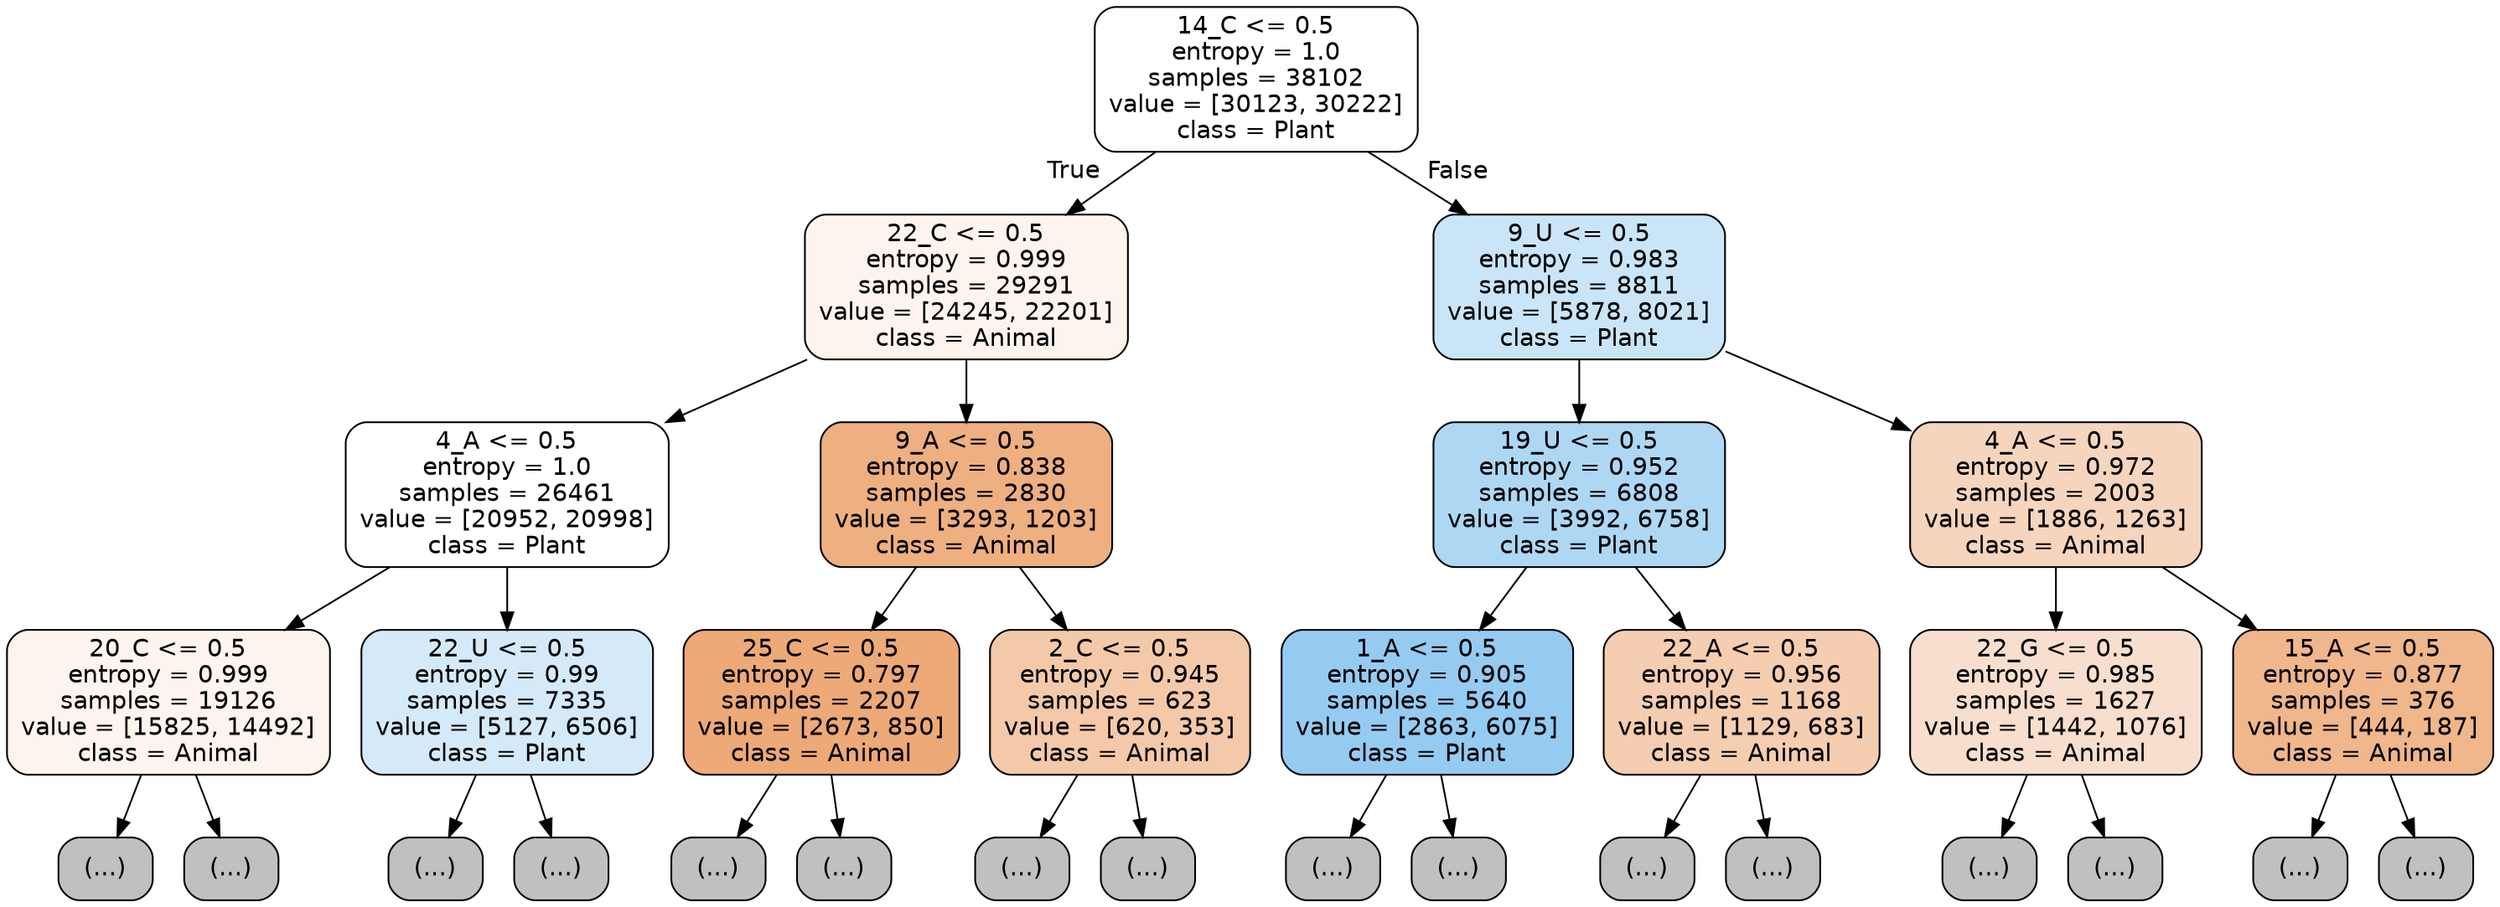 digraph Tree {
node [shape=box, style="filled, rounded", color="black", fontname="helvetica"] ;
edge [fontname="helvetica"] ;
0 [label="14_C <= 0.5\nentropy = 1.0\nsamples = 38102\nvalue = [30123, 30222]\nclass = Plant", fillcolor="#feffff"] ;
1 [label="22_C <= 0.5\nentropy = 0.999\nsamples = 29291\nvalue = [24245, 22201]\nclass = Animal", fillcolor="#fdf4ee"] ;
0 -> 1 [labeldistance=2.5, labelangle=45, headlabel="True"] ;
2 [label="4_A <= 0.5\nentropy = 1.0\nsamples = 26461\nvalue = [20952, 20998]\nclass = Plant", fillcolor="#ffffff"] ;
1 -> 2 ;
3 [label="20_C <= 0.5\nentropy = 0.999\nsamples = 19126\nvalue = [15825, 14492]\nclass = Animal", fillcolor="#fdf4ee"] ;
2 -> 3 ;
4 [label="(...)", fillcolor="#C0C0C0"] ;
3 -> 4 ;
6835 [label="(...)", fillcolor="#C0C0C0"] ;
3 -> 6835 ;
8856 [label="22_U <= 0.5\nentropy = 0.99\nsamples = 7335\nvalue = [5127, 6506]\nclass = Plant", fillcolor="#d5eaf9"] ;
2 -> 8856 ;
8857 [label="(...)", fillcolor="#C0C0C0"] ;
8856 -> 8857 ;
11336 [label="(...)", fillcolor="#C0C0C0"] ;
8856 -> 11336 ;
11705 [label="9_A <= 0.5\nentropy = 0.838\nsamples = 2830\nvalue = [3293, 1203]\nclass = Animal", fillcolor="#eeaf81"] ;
1 -> 11705 ;
11706 [label="25_C <= 0.5\nentropy = 0.797\nsamples = 2207\nvalue = [2673, 850]\nclass = Animal", fillcolor="#eda978"] ;
11705 -> 11706 ;
11707 [label="(...)", fillcolor="#C0C0C0"] ;
11706 -> 11707 ;
12782 [label="(...)", fillcolor="#C0C0C0"] ;
11706 -> 12782 ;
12795 [label="2_C <= 0.5\nentropy = 0.945\nsamples = 623\nvalue = [620, 353]\nclass = Animal", fillcolor="#f4c9aa"] ;
11705 -> 12795 ;
12796 [label="(...)", fillcolor="#C0C0C0"] ;
12795 -> 12796 ;
13033 [label="(...)", fillcolor="#C0C0C0"] ;
12795 -> 13033 ;
13122 [label="9_U <= 0.5\nentropy = 0.983\nsamples = 8811\nvalue = [5878, 8021]\nclass = Plant", fillcolor="#cae5f8"] ;
0 -> 13122 [labeldistance=2.5, labelangle=-45, headlabel="False"] ;
13123 [label="19_U <= 0.5\nentropy = 0.952\nsamples = 6808\nvalue = [3992, 6758]\nclass = Plant", fillcolor="#aed7f4"] ;
13122 -> 13123 ;
13124 [label="1_A <= 0.5\nentropy = 0.905\nsamples = 5640\nvalue = [2863, 6075]\nclass = Plant", fillcolor="#96cbf1"] ;
13123 -> 13124 ;
13125 [label="(...)", fillcolor="#C0C0C0"] ;
13124 -> 13125 ;
14582 [label="(...)", fillcolor="#C0C0C0"] ;
13124 -> 14582 ;
15021 [label="22_A <= 0.5\nentropy = 0.956\nsamples = 1168\nvalue = [1129, 683]\nclass = Animal", fillcolor="#f5cdb1"] ;
13123 -> 15021 ;
15022 [label="(...)", fillcolor="#C0C0C0"] ;
15021 -> 15022 ;
15559 [label="(...)", fillcolor="#C0C0C0"] ;
15021 -> 15559 ;
15620 [label="4_A <= 0.5\nentropy = 0.972\nsamples = 2003\nvalue = [1886, 1263]\nclass = Animal", fillcolor="#f6d5be"] ;
13122 -> 15620 ;
15621 [label="22_G <= 0.5\nentropy = 0.985\nsamples = 1627\nvalue = [1442, 1076]\nclass = Animal", fillcolor="#f8dfcd"] ;
15620 -> 15621 ;
15622 [label="(...)", fillcolor="#C0C0C0"] ;
15621 -> 15622 ;
16323 [label="(...)", fillcolor="#C0C0C0"] ;
15621 -> 16323 ;
16424 [label="15_A <= 0.5\nentropy = 0.877\nsamples = 376\nvalue = [444, 187]\nclass = Animal", fillcolor="#f0b68c"] ;
15620 -> 16424 ;
16425 [label="(...)", fillcolor="#C0C0C0"] ;
16424 -> 16425 ;
16550 [label="(...)", fillcolor="#C0C0C0"] ;
16424 -> 16550 ;
}